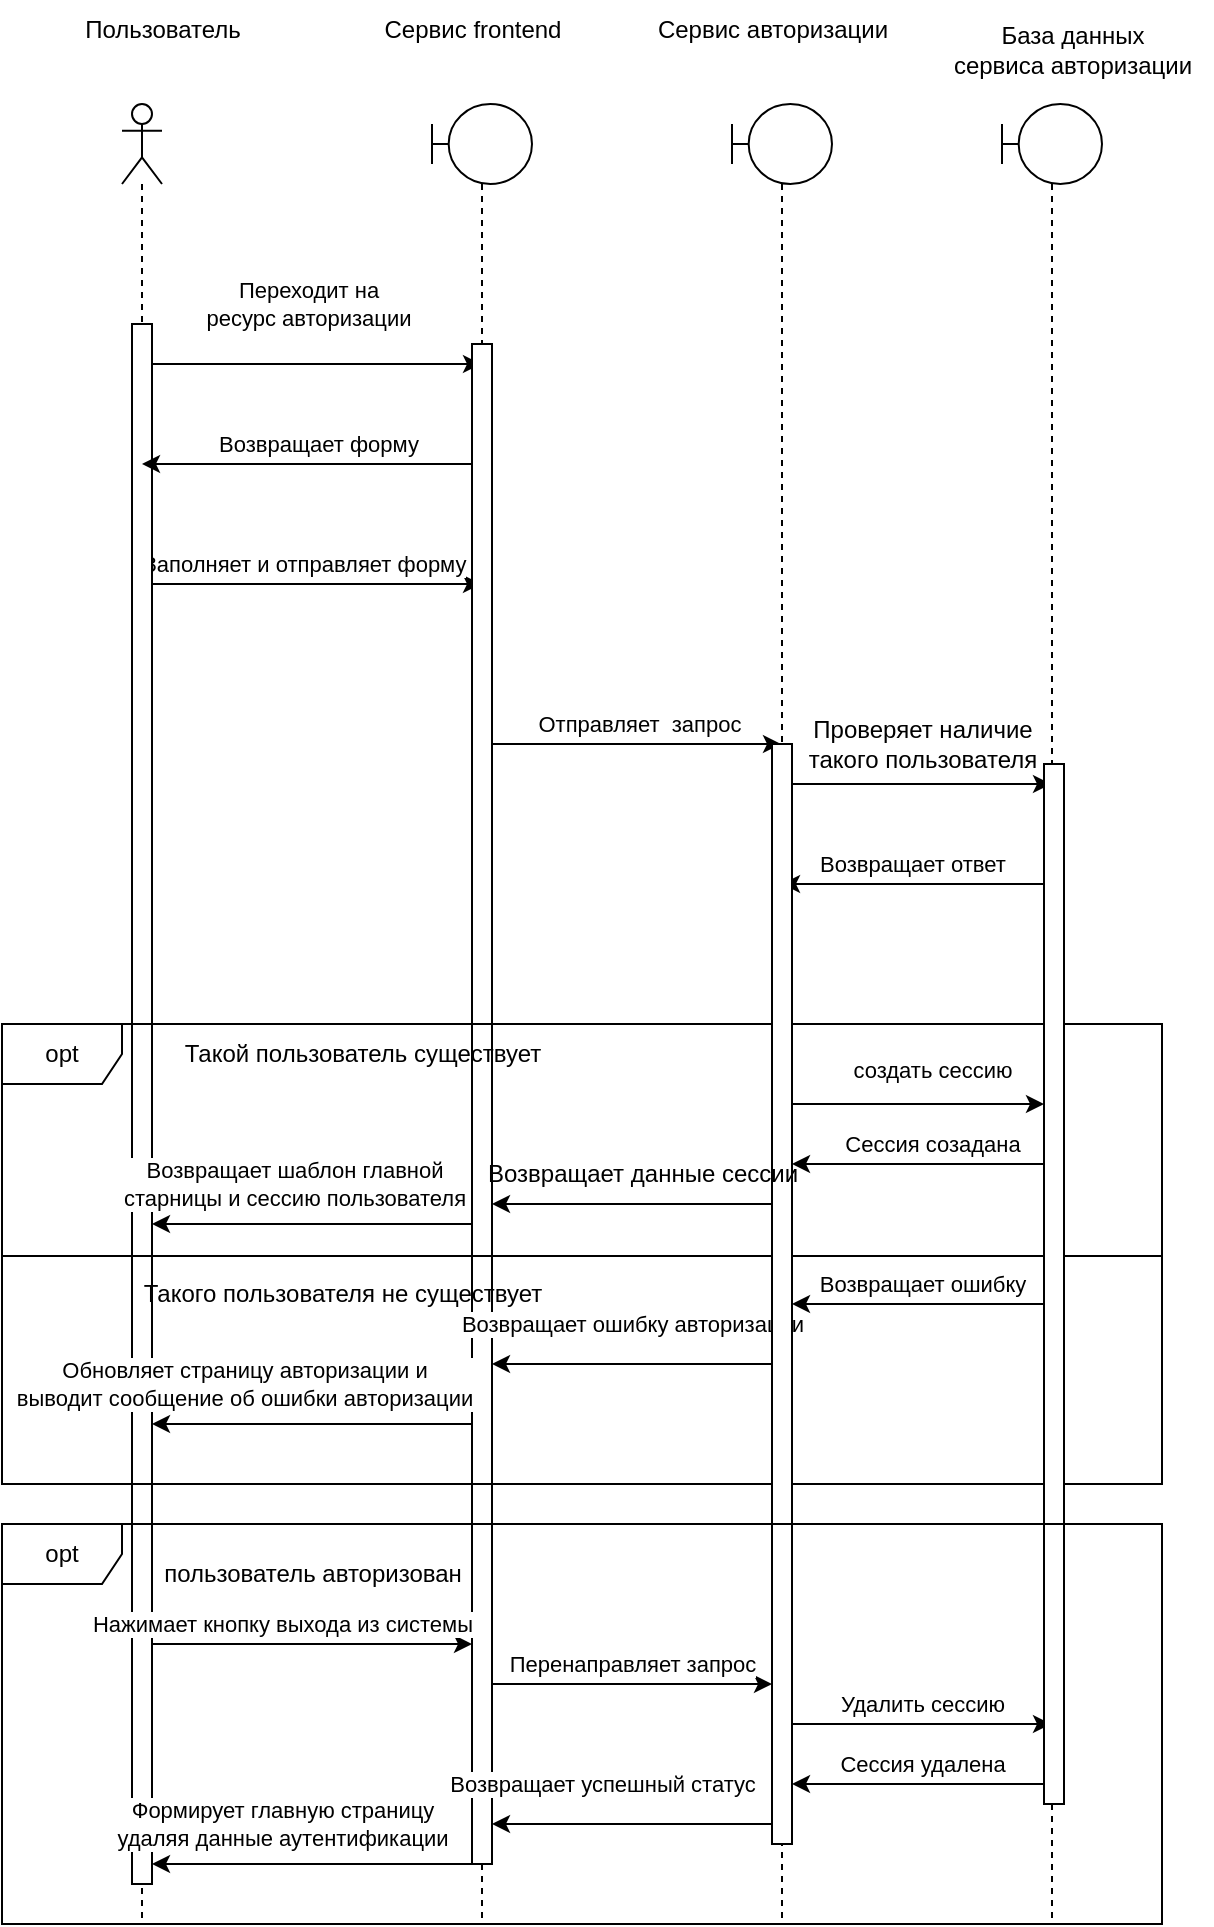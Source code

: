 <mxfile version="21.3.3" type="device">
  <diagram name="Страница 1" id="a1ldwItmvaGGpmWgJ8V-">
    <mxGraphModel dx="2049" dy="1137" grid="1" gridSize="10" guides="1" tooltips="1" connect="1" arrows="1" fold="1" page="1" pageScale="1" pageWidth="827" pageHeight="1169" math="0" shadow="0">
      <root>
        <mxCell id="0" />
        <mxCell id="1" parent="0" />
        <mxCell id="Mjz3eIhQbc3vQztSmIO5-6" style="edgeStyle=elbowEdgeStyle;rounded=0;orthogonalLoop=1;jettySize=auto;html=1;elbow=vertical;curved=0;" edge="1" parent="1" source="Mjz3eIhQbc3vQztSmIO5-4" target="Mjz3eIhQbc3vQztSmIO5-16">
          <mxGeometry relative="1" as="geometry">
            <mxPoint x="294.5" y="250.2" as="targetPoint" />
            <Array as="points">
              <mxPoint x="210" y="230" />
            </Array>
          </mxGeometry>
        </mxCell>
        <mxCell id="Mjz3eIhQbc3vQztSmIO5-10" value="Переходит на &lt;br&gt;ресурс авторизации" style="edgeLabel;html=1;align=center;verticalAlign=middle;resizable=0;points=[];" vertex="1" connectable="0" parent="Mjz3eIhQbc3vQztSmIO5-6">
          <mxGeometry x="-0.02" y="1" relative="1" as="geometry">
            <mxPoint y="-29" as="offset" />
          </mxGeometry>
        </mxCell>
        <mxCell id="Mjz3eIhQbc3vQztSmIO5-30" style="edgeStyle=elbowEdgeStyle;rounded=0;orthogonalLoop=1;jettySize=auto;html=1;elbow=vertical;curved=0;" edge="1" parent="1" source="Mjz3eIhQbc3vQztSmIO5-4" target="Mjz3eIhQbc3vQztSmIO5-16">
          <mxGeometry relative="1" as="geometry">
            <Array as="points">
              <mxPoint x="190" y="340" />
            </Array>
          </mxGeometry>
        </mxCell>
        <mxCell id="Mjz3eIhQbc3vQztSmIO5-31" value="Заполняет и отправляет форму" style="edgeLabel;html=1;align=center;verticalAlign=middle;resizable=0;points=[];" vertex="1" connectable="0" parent="Mjz3eIhQbc3vQztSmIO5-30">
          <mxGeometry x="0.16" y="-3" relative="1" as="geometry">
            <mxPoint x="-18" y="-13" as="offset" />
          </mxGeometry>
        </mxCell>
        <mxCell id="Mjz3eIhQbc3vQztSmIO5-4" value="" style="shape=umlLifeline;perimeter=lifelinePerimeter;whiteSpace=wrap;html=1;container=1;dropTarget=0;collapsible=0;recursiveResize=0;outlineConnect=0;portConstraint=eastwest;newEdgeStyle={&quot;edgeStyle&quot;:&quot;elbowEdgeStyle&quot;,&quot;elbow&quot;:&quot;vertical&quot;,&quot;curved&quot;:0,&quot;rounded&quot;:0};participant=umlActor;" vertex="1" parent="1">
          <mxGeometry x="100" y="100" width="20" height="910" as="geometry" />
        </mxCell>
        <mxCell id="Mjz3eIhQbc3vQztSmIO5-79" value="" style="html=1;points=[];perimeter=orthogonalPerimeter;outlineConnect=0;targetShapes=umlLifeline;portConstraint=eastwest;newEdgeStyle={&quot;edgeStyle&quot;:&quot;elbowEdgeStyle&quot;,&quot;elbow&quot;:&quot;vertical&quot;,&quot;curved&quot;:0,&quot;rounded&quot;:0};" vertex="1" parent="Mjz3eIhQbc3vQztSmIO5-4">
          <mxGeometry x="5" y="110" width="10" height="780" as="geometry" />
        </mxCell>
        <mxCell id="Mjz3eIhQbc3vQztSmIO5-15" value="Пользователь" style="text;html=1;align=center;verticalAlign=middle;resizable=0;points=[];autosize=1;strokeColor=none;fillColor=none;" vertex="1" parent="1">
          <mxGeometry x="70" y="48" width="100" height="30" as="geometry" />
        </mxCell>
        <mxCell id="Mjz3eIhQbc3vQztSmIO5-28" style="edgeStyle=elbowEdgeStyle;rounded=0;orthogonalLoop=1;jettySize=auto;html=1;elbow=vertical;curved=0;" edge="1" parent="1" source="Mjz3eIhQbc3vQztSmIO5-16" target="Mjz3eIhQbc3vQztSmIO5-4">
          <mxGeometry relative="1" as="geometry">
            <Array as="points">
              <mxPoint x="220" y="280" />
              <mxPoint x="240" y="300" />
              <mxPoint x="180" y="330" />
            </Array>
          </mxGeometry>
        </mxCell>
        <mxCell id="Mjz3eIhQbc3vQztSmIO5-29" value="Возвращает форму" style="edgeLabel;html=1;align=center;verticalAlign=middle;resizable=0;points=[];" vertex="1" connectable="0" parent="Mjz3eIhQbc3vQztSmIO5-28">
          <mxGeometry x="-0.038" y="-3" relative="1" as="geometry">
            <mxPoint y="-7" as="offset" />
          </mxGeometry>
        </mxCell>
        <mxCell id="Mjz3eIhQbc3vQztSmIO5-42" style="edgeStyle=elbowEdgeStyle;rounded=0;orthogonalLoop=1;jettySize=auto;html=1;elbow=vertical;curved=0;" edge="1" parent="1" source="Mjz3eIhQbc3vQztSmIO5-16" target="Mjz3eIhQbc3vQztSmIO5-18">
          <mxGeometry relative="1" as="geometry">
            <Array as="points">
              <mxPoint x="380" y="420" />
            </Array>
          </mxGeometry>
        </mxCell>
        <mxCell id="Mjz3eIhQbc3vQztSmIO5-47" value="Отправляет&amp;nbsp; запрос&amp;nbsp;" style="edgeLabel;html=1;align=center;verticalAlign=middle;resizable=0;points=[];" vertex="1" connectable="0" parent="Mjz3eIhQbc3vQztSmIO5-42">
          <mxGeometry x="-0.128" y="2" relative="1" as="geometry">
            <mxPoint x="15" y="-8" as="offset" />
          </mxGeometry>
        </mxCell>
        <mxCell id="Mjz3eIhQbc3vQztSmIO5-108" style="edgeStyle=elbowEdgeStyle;rounded=0;orthogonalLoop=1;jettySize=auto;html=1;elbow=vertical;curved=0;" edge="1" parent="1" source="Mjz3eIhQbc3vQztSmIO5-16" target="Mjz3eIhQbc3vQztSmIO5-79">
          <mxGeometry relative="1" as="geometry">
            <Array as="points">
              <mxPoint x="180" y="980" />
            </Array>
          </mxGeometry>
        </mxCell>
        <mxCell id="Mjz3eIhQbc3vQztSmIO5-109" value="Формирует главную страницу &lt;br&gt;удаляя данные аутентификации" style="edgeLabel;html=1;align=center;verticalAlign=middle;resizable=0;points=[];" vertex="1" connectable="0" parent="Mjz3eIhQbc3vQztSmIO5-108">
          <mxGeometry x="-0.083" relative="1" as="geometry">
            <mxPoint x="-24" y="-20" as="offset" />
          </mxGeometry>
        </mxCell>
        <mxCell id="Mjz3eIhQbc3vQztSmIO5-16" value="" style="shape=umlLifeline;perimeter=lifelinePerimeter;whiteSpace=wrap;html=1;container=1;dropTarget=0;collapsible=0;recursiveResize=0;outlineConnect=0;portConstraint=eastwest;newEdgeStyle={&quot;edgeStyle&quot;:&quot;elbowEdgeStyle&quot;,&quot;elbow&quot;:&quot;vertical&quot;,&quot;curved&quot;:0,&quot;rounded&quot;:0};participant=umlBoundary;" vertex="1" parent="1">
          <mxGeometry x="255" y="100" width="50" height="910" as="geometry" />
        </mxCell>
        <mxCell id="Mjz3eIhQbc3vQztSmIO5-80" value="" style="html=1;points=[];perimeter=orthogonalPerimeter;outlineConnect=0;targetShapes=umlLifeline;portConstraint=eastwest;newEdgeStyle={&quot;edgeStyle&quot;:&quot;elbowEdgeStyle&quot;,&quot;elbow&quot;:&quot;vertical&quot;,&quot;curved&quot;:0,&quot;rounded&quot;:0};" vertex="1" parent="Mjz3eIhQbc3vQztSmIO5-16">
          <mxGeometry x="20" y="120" width="10" height="760" as="geometry" />
        </mxCell>
        <mxCell id="Mjz3eIhQbc3vQztSmIO5-17" value="Сервис frontend" style="text;html=1;align=center;verticalAlign=middle;resizable=0;points=[];autosize=1;strokeColor=none;fillColor=none;" vertex="1" parent="1">
          <mxGeometry x="220" y="48" width="110" height="30" as="geometry" />
        </mxCell>
        <mxCell id="Mjz3eIhQbc3vQztSmIO5-48" style="edgeStyle=elbowEdgeStyle;rounded=0;orthogonalLoop=1;jettySize=auto;html=1;elbow=vertical;curved=0;" edge="1" parent="1" source="Mjz3eIhQbc3vQztSmIO5-18" target="Mjz3eIhQbc3vQztSmIO5-20">
          <mxGeometry relative="1" as="geometry">
            <Array as="points">
              <mxPoint x="490" y="440" />
            </Array>
          </mxGeometry>
        </mxCell>
        <mxCell id="Mjz3eIhQbc3vQztSmIO5-59" style="edgeStyle=elbowEdgeStyle;rounded=0;orthogonalLoop=1;jettySize=auto;html=1;elbow=vertical;curved=0;" edge="1" parent="1" source="Mjz3eIhQbc3vQztSmIO5-18" target="Mjz3eIhQbc3vQztSmIO5-82">
          <mxGeometry relative="1" as="geometry">
            <Array as="points">
              <mxPoint x="500" y="600" />
            </Array>
          </mxGeometry>
        </mxCell>
        <mxCell id="Mjz3eIhQbc3vQztSmIO5-60" value="создать сессию" style="edgeLabel;html=1;align=center;verticalAlign=middle;resizable=0;points=[];" vertex="1" connectable="0" parent="Mjz3eIhQbc3vQztSmIO5-59">
          <mxGeometry x="0.123" y="-1" relative="1" as="geometry">
            <mxPoint x="1" y="-18" as="offset" />
          </mxGeometry>
        </mxCell>
        <mxCell id="Mjz3eIhQbc3vQztSmIO5-104" style="edgeStyle=elbowEdgeStyle;rounded=0;orthogonalLoop=1;jettySize=auto;html=1;elbow=vertical;curved=0;" edge="1" parent="1" source="Mjz3eIhQbc3vQztSmIO5-18" target="Mjz3eIhQbc3vQztSmIO5-20">
          <mxGeometry relative="1" as="geometry">
            <Array as="points">
              <mxPoint x="490" y="910" />
            </Array>
          </mxGeometry>
        </mxCell>
        <mxCell id="Mjz3eIhQbc3vQztSmIO5-105" value="Удалить сессию" style="edgeLabel;html=1;align=center;verticalAlign=middle;resizable=0;points=[];" vertex="1" connectable="0" parent="Mjz3eIhQbc3vQztSmIO5-104">
          <mxGeometry x="0.062" y="1" relative="1" as="geometry">
            <mxPoint x="-2" y="-9" as="offset" />
          </mxGeometry>
        </mxCell>
        <mxCell id="Mjz3eIhQbc3vQztSmIO5-107" value="Возвращает успешный статус" style="edgeStyle=elbowEdgeStyle;rounded=0;orthogonalLoop=1;jettySize=auto;html=1;elbow=vertical;curved=0;" edge="1" parent="1" source="Mjz3eIhQbc3vQztSmIO5-18" target="Mjz3eIhQbc3vQztSmIO5-80">
          <mxGeometry x="0.239" y="-20" relative="1" as="geometry">
            <Array as="points">
              <mxPoint x="340" y="960" />
            </Array>
            <mxPoint as="offset" />
          </mxGeometry>
        </mxCell>
        <mxCell id="Mjz3eIhQbc3vQztSmIO5-18" value="" style="shape=umlLifeline;perimeter=lifelinePerimeter;whiteSpace=wrap;html=1;container=1;dropTarget=0;collapsible=0;recursiveResize=0;outlineConnect=0;portConstraint=eastwest;newEdgeStyle={&quot;edgeStyle&quot;:&quot;elbowEdgeStyle&quot;,&quot;elbow&quot;:&quot;vertical&quot;,&quot;curved&quot;:0,&quot;rounded&quot;:0};participant=umlBoundary;" vertex="1" parent="1">
          <mxGeometry x="405" y="100" width="50" height="910" as="geometry" />
        </mxCell>
        <mxCell id="Mjz3eIhQbc3vQztSmIO5-19" value="Сервис авторизации" style="text;html=1;align=center;verticalAlign=middle;resizable=0;points=[];autosize=1;strokeColor=none;fillColor=none;" vertex="1" parent="1">
          <mxGeometry x="355" y="48" width="140" height="30" as="geometry" />
        </mxCell>
        <mxCell id="Mjz3eIhQbc3vQztSmIO5-50" style="edgeStyle=elbowEdgeStyle;rounded=0;orthogonalLoop=1;jettySize=auto;html=1;elbow=vertical;curved=0;" edge="1" parent="1" source="Mjz3eIhQbc3vQztSmIO5-20" target="Mjz3eIhQbc3vQztSmIO5-18">
          <mxGeometry relative="1" as="geometry">
            <Array as="points">
              <mxPoint x="510" y="490" />
              <mxPoint x="490" y="550" />
            </Array>
          </mxGeometry>
        </mxCell>
        <mxCell id="Mjz3eIhQbc3vQztSmIO5-52" value="Возвращает ответ" style="edgeLabel;html=1;align=center;verticalAlign=middle;resizable=0;points=[];" vertex="1" connectable="0" parent="Mjz3eIhQbc3vQztSmIO5-50">
          <mxGeometry x="0.12" y="1" relative="1" as="geometry">
            <mxPoint x="6" y="-11" as="offset" />
          </mxGeometry>
        </mxCell>
        <mxCell id="Mjz3eIhQbc3vQztSmIO5-69" style="edgeStyle=elbowEdgeStyle;rounded=0;orthogonalLoop=1;jettySize=auto;html=1;elbow=vertical;curved=0;" edge="1" parent="1" source="Mjz3eIhQbc3vQztSmIO5-82" target="Mjz3eIhQbc3vQztSmIO5-81">
          <mxGeometry relative="1" as="geometry">
            <Array as="points">
              <mxPoint x="520" y="700" />
              <mxPoint x="520" y="740" />
              <mxPoint x="470" y="710" />
            </Array>
          </mxGeometry>
        </mxCell>
        <mxCell id="Mjz3eIhQbc3vQztSmIO5-90" value="Возвращает ошибку" style="edgeLabel;html=1;align=center;verticalAlign=middle;resizable=0;points=[];" vertex="1" connectable="0" parent="Mjz3eIhQbc3vQztSmIO5-69">
          <mxGeometry x="-0.032" relative="1" as="geometry">
            <mxPoint y="-10" as="offset" />
          </mxGeometry>
        </mxCell>
        <mxCell id="Mjz3eIhQbc3vQztSmIO5-20" value="" style="shape=umlLifeline;perimeter=lifelinePerimeter;whiteSpace=wrap;html=1;container=1;dropTarget=0;collapsible=0;recursiveResize=0;outlineConnect=0;portConstraint=eastwest;newEdgeStyle={&quot;edgeStyle&quot;:&quot;elbowEdgeStyle&quot;,&quot;elbow&quot;:&quot;vertical&quot;,&quot;curved&quot;:0,&quot;rounded&quot;:0};participant=umlBoundary;" vertex="1" parent="1">
          <mxGeometry x="540" y="100" width="50" height="910" as="geometry" />
        </mxCell>
        <mxCell id="Mjz3eIhQbc3vQztSmIO5-21" value="База данных &lt;br&gt;сервиса авторизации" style="text;html=1;align=center;verticalAlign=middle;resizable=0;points=[];autosize=1;strokeColor=none;fillColor=none;" vertex="1" parent="1">
          <mxGeometry x="505" y="53" width="140" height="40" as="geometry" />
        </mxCell>
        <mxCell id="Mjz3eIhQbc3vQztSmIO5-49" value="Проверяет наличие &lt;br&gt;такого пользователя" style="text;html=1;align=center;verticalAlign=middle;resizable=0;points=[];autosize=1;strokeColor=none;fillColor=none;" vertex="1" parent="1">
          <mxGeometry x="430" y="400" width="140" height="40" as="geometry" />
        </mxCell>
        <mxCell id="Mjz3eIhQbc3vQztSmIO5-57" value="opt" style="shape=umlFrame;whiteSpace=wrap;html=1;pointerEvents=0;" vertex="1" parent="1">
          <mxGeometry x="40" y="560" width="580" height="230" as="geometry" />
        </mxCell>
        <mxCell id="Mjz3eIhQbc3vQztSmIO5-58" value="Такой пользователь существует" style="text;html=1;align=center;verticalAlign=middle;resizable=0;points=[];autosize=1;strokeColor=none;fillColor=none;" vertex="1" parent="1">
          <mxGeometry x="120" y="560" width="200" height="30" as="geometry" />
        </mxCell>
        <mxCell id="Mjz3eIhQbc3vQztSmIO5-63" value="" style="line;strokeWidth=1;fillColor=none;align=left;verticalAlign=middle;spacingTop=-1;spacingLeft=3;spacingRight=3;rotatable=0;labelPosition=right;points=[];portConstraint=eastwest;strokeColor=inherit;" vertex="1" parent="1">
          <mxGeometry x="40" y="672" width="580" height="8" as="geometry" />
        </mxCell>
        <mxCell id="Mjz3eIhQbc3vQztSmIO5-64" value="Такого пользователя не существует" style="text;html=1;align=center;verticalAlign=middle;resizable=0;points=[];autosize=1;strokeColor=none;fillColor=none;" vertex="1" parent="1">
          <mxGeometry x="100" y="680" width="220" height="30" as="geometry" />
        </mxCell>
        <mxCell id="Mjz3eIhQbc3vQztSmIO5-85" style="edgeStyle=elbowEdgeStyle;rounded=0;orthogonalLoop=1;jettySize=auto;html=1;elbow=vertical;curved=0;" edge="1" parent="1" source="Mjz3eIhQbc3vQztSmIO5-81" target="Mjz3eIhQbc3vQztSmIO5-80">
          <mxGeometry relative="1" as="geometry">
            <Array as="points">
              <mxPoint x="340" y="650" />
            </Array>
          </mxGeometry>
        </mxCell>
        <mxCell id="Mjz3eIhQbc3vQztSmIO5-91" style="edgeStyle=elbowEdgeStyle;rounded=0;orthogonalLoop=1;jettySize=auto;html=1;elbow=vertical;curved=0;" edge="1" parent="1" source="Mjz3eIhQbc3vQztSmIO5-81" target="Mjz3eIhQbc3vQztSmIO5-80">
          <mxGeometry relative="1" as="geometry">
            <Array as="points">
              <mxPoint x="350" y="730" />
            </Array>
          </mxGeometry>
        </mxCell>
        <mxCell id="Mjz3eIhQbc3vQztSmIO5-92" value="Возвращает ошибку авторизации" style="edgeLabel;html=1;align=center;verticalAlign=middle;resizable=0;points=[];" vertex="1" connectable="0" parent="Mjz3eIhQbc3vQztSmIO5-91">
          <mxGeometry x="-0.155" y="1" relative="1" as="geometry">
            <mxPoint x="-11" y="-21" as="offset" />
          </mxGeometry>
        </mxCell>
        <mxCell id="Mjz3eIhQbc3vQztSmIO5-81" value="" style="html=1;points=[];perimeter=orthogonalPerimeter;outlineConnect=0;targetShapes=umlLifeline;portConstraint=eastwest;newEdgeStyle={&quot;edgeStyle&quot;:&quot;elbowEdgeStyle&quot;,&quot;elbow&quot;:&quot;vertical&quot;,&quot;curved&quot;:0,&quot;rounded&quot;:0};" vertex="1" parent="1">
          <mxGeometry x="425" y="420" width="10" height="550" as="geometry" />
        </mxCell>
        <mxCell id="Mjz3eIhQbc3vQztSmIO5-83" style="edgeStyle=elbowEdgeStyle;rounded=0;orthogonalLoop=1;jettySize=auto;html=1;elbow=vertical;curved=0;" edge="1" parent="1" source="Mjz3eIhQbc3vQztSmIO5-82" target="Mjz3eIhQbc3vQztSmIO5-81">
          <mxGeometry relative="1" as="geometry">
            <Array as="points">
              <mxPoint x="490" y="630" />
            </Array>
          </mxGeometry>
        </mxCell>
        <mxCell id="Mjz3eIhQbc3vQztSmIO5-84" value="Сессия созадана" style="edgeLabel;html=1;align=center;verticalAlign=middle;resizable=0;points=[];" vertex="1" connectable="0" parent="Mjz3eIhQbc3vQztSmIO5-83">
          <mxGeometry x="-0.336" y="-1" relative="1" as="geometry">
            <mxPoint x="-14" y="-9" as="offset" />
          </mxGeometry>
        </mxCell>
        <mxCell id="Mjz3eIhQbc3vQztSmIO5-106" value="Сессия удалена" style="edgeStyle=elbowEdgeStyle;rounded=0;orthogonalLoop=1;jettySize=auto;html=1;elbow=vertical;curved=0;" edge="1" parent="1" source="Mjz3eIhQbc3vQztSmIO5-82" target="Mjz3eIhQbc3vQztSmIO5-81">
          <mxGeometry x="-0.032" y="-10" relative="1" as="geometry">
            <Array as="points">
              <mxPoint x="490" y="940" />
            </Array>
            <mxPoint as="offset" />
          </mxGeometry>
        </mxCell>
        <mxCell id="Mjz3eIhQbc3vQztSmIO5-82" value="" style="html=1;points=[];perimeter=orthogonalPerimeter;outlineConnect=0;targetShapes=umlLifeline;portConstraint=eastwest;newEdgeStyle={&quot;edgeStyle&quot;:&quot;elbowEdgeStyle&quot;,&quot;elbow&quot;:&quot;vertical&quot;,&quot;curved&quot;:0,&quot;rounded&quot;:0};" vertex="1" parent="1">
          <mxGeometry x="561" y="430" width="10" height="520" as="geometry" />
        </mxCell>
        <mxCell id="Mjz3eIhQbc3vQztSmIO5-86" value="Возвращает данные сессии" style="text;html=1;align=center;verticalAlign=middle;resizable=0;points=[];autosize=1;strokeColor=none;fillColor=none;" vertex="1" parent="1">
          <mxGeometry x="270" y="620" width="180" height="30" as="geometry" />
        </mxCell>
        <mxCell id="Mjz3eIhQbc3vQztSmIO5-88" style="edgeStyle=elbowEdgeStyle;rounded=0;orthogonalLoop=1;jettySize=auto;html=1;elbow=vertical;curved=0;" edge="1" parent="1" source="Mjz3eIhQbc3vQztSmIO5-80" target="Mjz3eIhQbc3vQztSmIO5-79">
          <mxGeometry relative="1" as="geometry">
            <Array as="points">
              <mxPoint x="200" y="660" />
            </Array>
          </mxGeometry>
        </mxCell>
        <mxCell id="Mjz3eIhQbc3vQztSmIO5-89" value="Возвращает шаблон главной &lt;br&gt;старницы и сессию пользователя" style="edgeLabel;html=1;align=center;verticalAlign=middle;resizable=0;points=[];" vertex="1" connectable="0" parent="Mjz3eIhQbc3vQztSmIO5-88">
          <mxGeometry x="0.115" relative="1" as="geometry">
            <mxPoint y="-20" as="offset" />
          </mxGeometry>
        </mxCell>
        <mxCell id="Mjz3eIhQbc3vQztSmIO5-93" style="edgeStyle=elbowEdgeStyle;rounded=0;orthogonalLoop=1;jettySize=auto;html=1;elbow=vertical;curved=0;" edge="1" parent="1" source="Mjz3eIhQbc3vQztSmIO5-80" target="Mjz3eIhQbc3vQztSmIO5-79">
          <mxGeometry relative="1" as="geometry">
            <Array as="points">
              <mxPoint x="190" y="760" />
            </Array>
          </mxGeometry>
        </mxCell>
        <mxCell id="Mjz3eIhQbc3vQztSmIO5-94" value="Обновляет страницу авторизации и &lt;br&gt;выводит сообщение об ошибки авторизации" style="edgeLabel;html=1;align=center;verticalAlign=middle;resizable=0;points=[];" vertex="1" connectable="0" parent="Mjz3eIhQbc3vQztSmIO5-93">
          <mxGeometry x="-0.042" y="-2" relative="1" as="geometry">
            <mxPoint x="-38" y="-18" as="offset" />
          </mxGeometry>
        </mxCell>
        <mxCell id="Mjz3eIhQbc3vQztSmIO5-95" style="edgeStyle=elbowEdgeStyle;rounded=0;orthogonalLoop=1;jettySize=auto;html=1;elbow=vertical;curved=0;" edge="1" parent="1" source="Mjz3eIhQbc3vQztSmIO5-79" target="Mjz3eIhQbc3vQztSmIO5-80">
          <mxGeometry relative="1" as="geometry">
            <Array as="points">
              <mxPoint x="170" y="870" />
            </Array>
          </mxGeometry>
        </mxCell>
        <mxCell id="Mjz3eIhQbc3vQztSmIO5-96" value="Нажимает кнопку выхода из системы" style="edgeLabel;html=1;align=center;verticalAlign=middle;resizable=0;points=[];" vertex="1" connectable="0" parent="Mjz3eIhQbc3vQztSmIO5-95">
          <mxGeometry x="0.062" relative="1" as="geometry">
            <mxPoint x="-20" y="-10" as="offset" />
          </mxGeometry>
        </mxCell>
        <mxCell id="Mjz3eIhQbc3vQztSmIO5-97" value="opt" style="shape=umlFrame;whiteSpace=wrap;html=1;pointerEvents=0;" vertex="1" parent="1">
          <mxGeometry x="40" y="810" width="580" height="200" as="geometry" />
        </mxCell>
        <mxCell id="Mjz3eIhQbc3vQztSmIO5-98" value="пользователь авторизован" style="text;html=1;align=center;verticalAlign=middle;resizable=0;points=[];autosize=1;strokeColor=none;fillColor=none;" vertex="1" parent="1">
          <mxGeometry x="110" y="820" width="170" height="30" as="geometry" />
        </mxCell>
        <mxCell id="Mjz3eIhQbc3vQztSmIO5-102" style="edgeStyle=elbowEdgeStyle;rounded=0;orthogonalLoop=1;jettySize=auto;html=1;elbow=vertical;curved=0;" edge="1" parent="1" source="Mjz3eIhQbc3vQztSmIO5-80" target="Mjz3eIhQbc3vQztSmIO5-81">
          <mxGeometry relative="1" as="geometry">
            <Array as="points">
              <mxPoint x="340" y="890" />
            </Array>
          </mxGeometry>
        </mxCell>
        <mxCell id="Mjz3eIhQbc3vQztSmIO5-103" value="Перенаправляет запрос" style="edgeLabel;html=1;align=center;verticalAlign=middle;resizable=0;points=[];" vertex="1" connectable="0" parent="Mjz3eIhQbc3vQztSmIO5-102">
          <mxGeometry x="-0.067" y="2" relative="1" as="geometry">
            <mxPoint x="4" y="-8" as="offset" />
          </mxGeometry>
        </mxCell>
      </root>
    </mxGraphModel>
  </diagram>
</mxfile>

